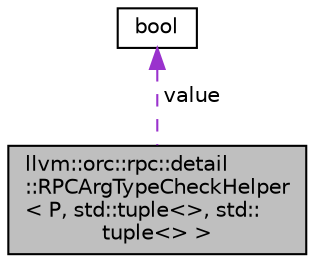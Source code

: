 digraph "llvm::orc::rpc::detail::RPCArgTypeCheckHelper&lt; P, std::tuple&lt;&gt;, std::tuple&lt;&gt; &gt;"
{
 // LATEX_PDF_SIZE
  bgcolor="transparent";
  edge [fontname="Helvetica",fontsize="10",labelfontname="Helvetica",labelfontsize="10"];
  node [fontname="Helvetica",fontsize="10",shape="box"];
  Node1 [label="llvm::orc::rpc::detail\l::RPCArgTypeCheckHelper\l\< P, std::tuple\<\>, std::\ltuple\<\> \>",height=0.2,width=0.4,color="black", fillcolor="grey75", style="filled", fontcolor="black",tooltip=" "];
  Node2 -> Node1 [dir="back",color="darkorchid3",fontsize="10",style="dashed",label=" value" ,fontname="Helvetica"];
  Node2 [label="bool",height=0.2,width=0.4,color="black",URL="$classbool.html",tooltip=" "];
}

